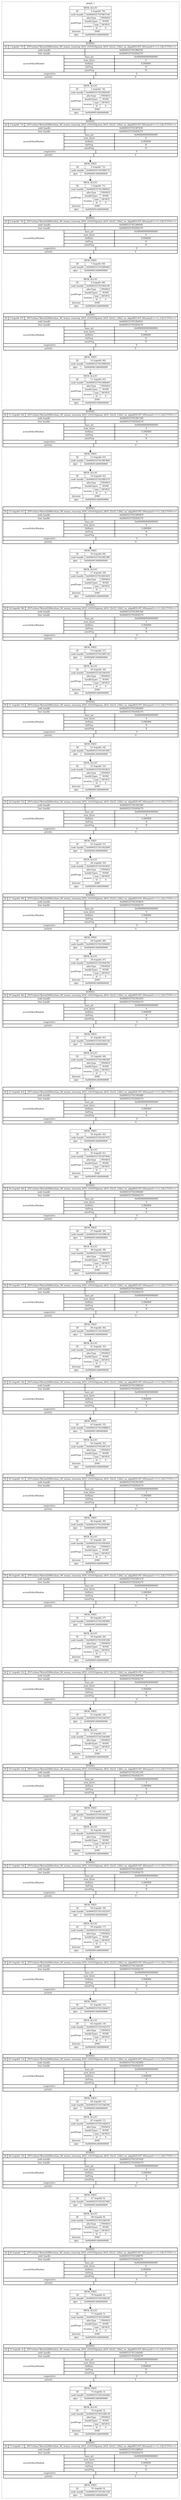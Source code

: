 digraph dot {
subgraph cluster_1 {
label="graph_1" graph[style="dashed"];
"graph_1_node_0"[style="solid" shape="record" label="{
MEM_ALLOC
| {{ID | node handle} | {0 (topoId: 76) | 0x000055575F9B7C00}}
| {{{poolProps | {allocType | handleTypes | {location | {type | id}}} | {PINNED | NONE | DEVICE | 0}}}}
| {{bytesize | dptr} | {2048 | 0x0000001A00000000}}
}"];

"graph_1_node_1"[style="bold" shape="record" label="{KERNEL
| {ID | 1 (topoId: 75) | _ZN7cutlass7Kernel2I68cutlass_80_wmma_tensorop_bf16_s161616gemm_bf16_32x32_128x2_nn_align8EEvNT_6ParamsE\<\<\<1,128,37376\>\>\>}
| {{node handle | func handle} | {0x0000555765386320 | 0x00005557650D4270}}
| {accessPolicyWindow | {base_ptr | num_bytes | hitRatio | hitProp | missProp} | {0x0000000000000000 | 0 | 0.000000 | N | N}}
| {cooperative | 0}
| {priority | 0}
}"];

"graph_1_node_2"[style="solid" shape="record" label="{
MEM_ALLOC
| {{ID | node handle} | {2 (topoId: 74) | 0x0000555765386DA0}}
| {{{poolProps | {allocType | handleTypes | {location | {type | id}}} | {PINNED | NONE | DEVICE | 0}}}}
| {{bytesize | dptr} | {2048 | 0x0000001A00000800}}
}"];

"graph_1_node_3"[style="bold" shape="record" label="{KERNEL
| {ID | 3 (topoId: 73) | _ZN7cutlass7Kernel2I68cutlass_80_wmma_tensorop_bf16_s161616gemm_bf16_32x32_128x2_nn_align8EEvNT_6ParamsE\<\<\<1,128,37376\>\>\>}
| {{node handle | func handle} | {0x0000555765387630 | 0x00005557650D4270}}
| {accessPolicyWindow | {base_ptr | num_bytes | hitRatio | hitProp | missProp} | {0x0000000000000000 | 0 | 0.000000 | N | N}}
| {cooperative | 0}
| {priority | 0}
}"];

"graph_1_node_4"[style="solid" shape="record" label="{
MEM_FREE
| {{ID | node handle} | {4 (topoId: 72) | 0x0000555765388170}}
| {{dptr} | {0x0000001A00000000}}
}"];

"graph_1_node_5"[style="solid" shape="record" label="{
MEM_ALLOC
| {{ID | node handle} | {5 (topoId: 71) | 0x0000555765388920}}
| {{{poolProps | {allocType | handleTypes | {location | {type | id}}} | {PINNED | NONE | DEVICE | 0}}}}
| {{bytesize | dptr} | {2048 | 0x0000001A00000000}}
}"];

"graph_1_node_6"[style="bold" shape="record" label="{KERNEL
| {ID | 6 (topoId: 70) | _ZN7cutlass7Kernel2I68cutlass_80_wmma_tensorop_bf16_s161616gemm_bf16_32x32_128x2_nn_align8EEvNT_6ParamsE\<\<\<1,128,37376\>\>\>}
| {{node handle | func handle} | {0x00005557653890A0 | 0x00005557650D4270}}
| {accessPolicyWindow | {base_ptr | num_bytes | hitRatio | hitProp | missProp} | {0x0000000000000000 | 0 | 0.000000 | N | N}}
| {cooperative | 0}
| {priority | 0}
}"];

"graph_1_node_7"[style="solid" shape="record" label="{
MEM_FREE
| {{ID | node handle} | {7 (topoId: 69) | 0x0000555765389A60}}
| {{dptr} | {0x0000001A00000800}}
}"];

"graph_1_node_8"[style="solid" shape="record" label="{
MEM_ALLOC
| {{ID | node handle} | {8 (topoId: 68) | 0x000055576538A190}}
| {{{poolProps | {allocType | handleTypes | {location | {type | id}}} | {PINNED | NONE | DEVICE | 0}}}}
| {{bytesize | dptr} | {2048 | 0x0000001A00000800}}
}"];

"graph_1_node_9"[style="bold" shape="record" label="{KERNEL
| {ID | 9 (topoId: 67) | _ZN7cutlass7Kernel2I68cutlass_80_wmma_tensorop_bf16_s161616gemm_bf16_32x32_128x2_nn_align8EEvNT_6ParamsE\<\<\<1,128,37376\>\>\>}
| {{node handle | func handle} | {0x000055576538A910 | 0x00005557650D4270}}
| {accessPolicyWindow | {base_ptr | num_bytes | hitRatio | hitProp | missProp} | {0x0000000000000000 | 0 | 0.000000 | N | N}}
| {cooperative | 0}
| {priority | 0}
}"];

"graph_1_node_10"[style="solid" shape="record" label="{
MEM_FREE
| {{ID | node handle} | {10 (topoId: 66) | 0x000055576538B2D0}}
| {{dptr} | {0x0000001A00000000}}
}"];

"graph_1_node_11"[style="solid" shape="record" label="{
MEM_ALLOC
| {{ID | node handle} | {11 (topoId: 65) | 0x000055576538BA00}}
| {{{poolProps | {allocType | handleTypes | {location | {type | id}}} | {PINNED | NONE | DEVICE | 0}}}}
| {{bytesize | dptr} | {2048 | 0x0000001A00000000}}
}"];

"graph_1_node_12"[style="bold" shape="record" label="{KERNEL
| {ID | 12 (topoId: 64) | _ZN7cutlass7Kernel2I68cutlass_80_wmma_tensorop_bf16_s161616gemm_bf16_32x32_128x2_nn_align8EEvNT_6ParamsE\<\<\<1,128,37376\>\>\>}
| {{node handle | func handle} | {0x000055576538C180 | 0x00005557650D4270}}
| {accessPolicyWindow | {base_ptr | num_bytes | hitRatio | hitProp | missProp} | {0x0000000000000000 | 0 | 0.000000 | N | N}}
| {cooperative | 0}
| {priority | 0}
}"];

"graph_1_node_13"[style="solid" shape="record" label="{
MEM_FREE
| {{ID | node handle} | {13 (topoId: 63) | 0x000055576538CB40}}
| {{dptr} | {0x0000001A00000800}}
}"];

"graph_1_node_14"[style="solid" shape="record" label="{
MEM_ALLOC
| {{ID | node handle} | {14 (topoId: 62) | 0x000055576538D270}}
| {{{poolProps | {allocType | handleTypes | {location | {type | id}}} | {PINNED | NONE | DEVICE | 0}}}}
| {{bytesize | dptr} | {2048 | 0x0000001A00000800}}
}"];

"graph_1_node_15"[style="bold" shape="record" label="{KERNEL
| {ID | 15 (topoId: 61) | _ZN7cutlass7Kernel2I68cutlass_80_wmma_tensorop_bf16_s161616gemm_bf16_32x32_128x2_nn_align8EEvNT_6ParamsE\<\<\<1,128,37376\>\>\>}
| {{node handle | func handle} | {0x000055576538D9F0 | 0x00005557650D4270}}
| {accessPolicyWindow | {base_ptr | num_bytes | hitRatio | hitProp | missProp} | {0x0000000000000000 | 0 | 0.000000 | N | N}}
| {cooperative | 0}
| {priority | 0}
}"];

"graph_1_node_16"[style="solid" shape="record" label="{
MEM_FREE
| {{ID | node handle} | {16 (topoId: 60) | 0x000055576538E3B0}}
| {{dptr} | {0x0000001A00000000}}
}"];

"graph_1_node_17"[style="solid" shape="record" label="{
MEM_ALLOC
| {{ID | node handle} | {17 (topoId: 59) | 0x000055576538EAE0}}
| {{{poolProps | {allocType | handleTypes | {location | {type | id}}} | {PINNED | NONE | DEVICE | 0}}}}
| {{bytesize | dptr} | {2048 | 0x0000001A00000000}}
}"];

"graph_1_node_18"[style="bold" shape="record" label="{KERNEL
| {ID | 18 (topoId: 58) | _ZN7cutlass7Kernel2I68cutlass_80_wmma_tensorop_bf16_s161616gemm_bf16_32x32_128x2_nn_align8EEvNT_6ParamsE\<\<\<1,128,37376\>\>\>}
| {{node handle | func handle} | {0x000055576538F260 | 0x00005557650D4270}}
| {accessPolicyWindow | {base_ptr | num_bytes | hitRatio | hitProp | missProp} | {0x0000000000000000 | 0 | 0.000000 | N | N}}
| {cooperative | 0}
| {priority | 0}
}"];

"graph_1_node_19"[style="solid" shape="record" label="{
MEM_FREE
| {{ID | node handle} | {19 (topoId: 57) | 0x000055576538FC20}}
| {{dptr} | {0x0000001A00000800}}
}"];

"graph_1_node_20"[style="solid" shape="record" label="{
MEM_ALLOC
| {{ID | node handle} | {20 (topoId: 56) | 0x0000555765390350}}
| {{{poolProps | {allocType | handleTypes | {location | {type | id}}} | {PINNED | NONE | DEVICE | 0}}}}
| {{bytesize | dptr} | {2048 | 0x0000001A00000800}}
}"];

"graph_1_node_21"[style="bold" shape="record" label="{KERNEL
| {ID | 21 (topoId: 55) | _ZN7cutlass7Kernel2I68cutlass_80_wmma_tensorop_bf16_s161616gemm_bf16_32x32_128x2_nn_align8EEvNT_6ParamsE\<\<\<1,128,37376\>\>\>}
| {{node handle | func handle} | {0x0000555765390AD0 | 0x00005557650D4270}}
| {accessPolicyWindow | {base_ptr | num_bytes | hitRatio | hitProp | missProp} | {0x0000000000000000 | 0 | 0.000000 | N | N}}
| {cooperative | 0}
| {priority | 0}
}"];

"graph_1_node_22"[style="solid" shape="record" label="{
MEM_FREE
| {{ID | node handle} | {22 (topoId: 54) | 0x0000555765391490}}
| {{dptr} | {0x0000001A00000000}}
}"];

"graph_1_node_23"[style="solid" shape="record" label="{
MEM_ALLOC
| {{ID | node handle} | {23 (topoId: 53) | 0x0000555765391BC0}}
| {{{poolProps | {allocType | handleTypes | {location | {type | id}}} | {PINNED | NONE | DEVICE | 0}}}}
| {{bytesize | dptr} | {2048 | 0x0000001A00000000}}
}"];

"graph_1_node_24"[style="bold" shape="record" label="{KERNEL
| {ID | 24 (topoId: 52) | _ZN7cutlass7Kernel2I68cutlass_80_wmma_tensorop_bf16_s161616gemm_bf16_32x32_128x2_nn_align8EEvNT_6ParamsE\<\<\<1,128,37376\>\>\>}
| {{node handle | func handle} | {0x0000555765392340 | 0x00005557650D4270}}
| {accessPolicyWindow | {base_ptr | num_bytes | hitRatio | hitProp | missProp} | {0x0000000000000000 | 0 | 0.000000 | N | N}}
| {cooperative | 0}
| {priority | 0}
}"];

"graph_1_node_25"[style="solid" shape="record" label="{
MEM_FREE
| {{ID | node handle} | {25 (topoId: 51) | 0x0000555765392D00}}
| {{dptr} | {0x0000001A00000800}}
}"];

"graph_1_node_26"[style="solid" shape="record" label="{
MEM_ALLOC
| {{ID | node handle} | {26 (topoId: 50) | 0x0000555765393430}}
| {{{poolProps | {allocType | handleTypes | {location | {type | id}}} | {PINNED | NONE | DEVICE | 0}}}}
| {{bytesize | dptr} | {2048 | 0x0000001A00000800}}
}"];

"graph_1_node_27"[style="bold" shape="record" label="{KERNEL
| {ID | 27 (topoId: 49) | _ZN7cutlass7Kernel2I68cutlass_80_wmma_tensorop_bf16_s161616gemm_bf16_32x32_128x2_nn_align8EEvNT_6ParamsE\<\<\<1,128,37376\>\>\>}
| {{node handle | func handle} | {0x0000555765393B10 | 0x00005557650D4270}}
| {accessPolicyWindow | {base_ptr | num_bytes | hitRatio | hitProp | missProp} | {0x0000000000000000 | 0 | 0.000000 | N | N}}
| {cooperative | 0}
| {priority | 0}
}"];

"graph_1_node_28"[style="solid" shape="record" label="{
MEM_FREE
| {{ID | node handle} | {28 (topoId: 48) | 0x00005557653944D0}}
| {{dptr} | {0x0000001A00000000}}
}"];

"graph_1_node_29"[style="solid" shape="record" label="{
MEM_ALLOC
| {{ID | node handle} | {29 (topoId: 47) | 0x0000555765394C00}}
| {{{poolProps | {allocType | handleTypes | {location | {type | id}}} | {PINNED | NONE | DEVICE | 0}}}}
| {{bytesize | dptr} | {2048 | 0x0000001A00000000}}
}"];

"graph_1_node_30"[style="bold" shape="record" label="{KERNEL
| {ID | 30 (topoId: 46) | _ZN7cutlass7Kernel2I68cutlass_80_wmma_tensorop_bf16_s161616gemm_bf16_32x32_128x2_nn_align8EEvNT_6ParamsE\<\<\<1,128,37376\>\>\>}
| {{node handle | func handle} | {0x00005557653952E0 | 0x00005557650D4270}}
| {accessPolicyWindow | {base_ptr | num_bytes | hitRatio | hitProp | missProp} | {0x0000000000000000 | 0 | 0.000000 | N | N}}
| {cooperative | 0}
| {priority | 0}
}"];

"graph_1_node_31"[style="solid" shape="record" label="{
MEM_FREE
| {{ID | node handle} | {31 (topoId: 45) | 0x0000555765395CA0}}
| {{dptr} | {0x0000001A00000800}}
}"];

"graph_1_node_32"[style="solid" shape="record" label="{
MEM_ALLOC
| {{ID | node handle} | {32 (topoId: 44) | 0x00005557653963D0}}
| {{{poolProps | {allocType | handleTypes | {location | {type | id}}} | {PINNED | NONE | DEVICE | 0}}}}
| {{bytesize | dptr} | {2048 | 0x0000001A00000800}}
}"];

"graph_1_node_33"[style="bold" shape="record" label="{KERNEL
| {ID | 33 (topoId: 43) | _ZN7cutlass7Kernel2I68cutlass_80_wmma_tensorop_bf16_s161616gemm_bf16_32x32_128x2_nn_align8EEvNT_6ParamsE\<\<\<1,128,37376\>\>\>}
| {{node handle | func handle} | {0x0000555765396AB0 | 0x00005557650D4270}}
| {accessPolicyWindow | {base_ptr | num_bytes | hitRatio | hitProp | missProp} | {0x0000000000000000 | 0 | 0.000000 | N | N}}
| {cooperative | 0}
| {priority | 0}
}"];

"graph_1_node_34"[style="solid" shape="record" label="{
MEM_FREE
| {{ID | node handle} | {34 (topoId: 42) | 0x0000555765397470}}
| {{dptr} | {0x0000001A00000000}}
}"];

"graph_1_node_35"[style="solid" shape="record" label="{
MEM_ALLOC
| {{ID | node handle} | {35 (topoId: 41) | 0x0000555765397BA0}}
| {{{poolProps | {allocType | handleTypes | {location | {type | id}}} | {PINNED | NONE | DEVICE | 0}}}}
| {{bytesize | dptr} | {2048 | 0x0000001A00000000}}
}"];

"graph_1_node_36"[style="bold" shape="record" label="{KERNEL
| {ID | 36 (topoId: 40) | _ZN7cutlass7Kernel2I68cutlass_80_wmma_tensorop_bf16_s161616gemm_bf16_32x32_128x2_nn_align8EEvNT_6ParamsE\<\<\<1,128,37376\>\>\>}
| {{node handle | func handle} | {0x0000555765398280 | 0x00005557650D4270}}
| {accessPolicyWindow | {base_ptr | num_bytes | hitRatio | hitProp | missProp} | {0x0000000000000000 | 0 | 0.000000 | N | N}}
| {cooperative | 0}
| {priority | 0}
}"];

"graph_1_node_37"[style="solid" shape="record" label="{
MEM_FREE
| {{ID | node handle} | {37 (topoId: 39) | 0x0000555765398C40}}
| {{dptr} | {0x0000001A00000800}}
}"];

"graph_1_node_38"[style="solid" shape="record" label="{
MEM_ALLOC
| {{ID | node handle} | {38 (topoId: 38) | 0x0000555765399370}}
| {{{poolProps | {allocType | handleTypes | {location | {type | id}}} | {PINNED | NONE | DEVICE | 0}}}}
| {{bytesize | dptr} | {2048 | 0x0000001A00000800}}
}"];

"graph_1_node_39"[style="bold" shape="record" label="{KERNEL
| {ID | 39 (topoId: 37) | _ZN7cutlass7Kernel2I68cutlass_80_wmma_tensorop_bf16_s161616gemm_bf16_32x32_128x2_nn_align8EEvNT_6ParamsE\<\<\<1,128,37376\>\>\>}
| {{node handle | func handle} | {0x0000555765399A50 | 0x00005557650D4270}}
| {accessPolicyWindow | {base_ptr | num_bytes | hitRatio | hitProp | missProp} | {0x0000000000000000 | 0 | 0.000000 | N | N}}
| {cooperative | 0}
| {priority | 0}
}"];

"graph_1_node_40"[style="solid" shape="record" label="{
MEM_FREE
| {{ID | node handle} | {40 (topoId: 36) | 0x000055576539A410}}
| {{dptr} | {0x0000001A00000000}}
}"];

"graph_1_node_41"[style="solid" shape="record" label="{
MEM_ALLOC
| {{ID | node handle} | {41 (topoId: 35) | 0x000055576539AB40}}
| {{{poolProps | {allocType | handleTypes | {location | {type | id}}} | {PINNED | NONE | DEVICE | 0}}}}
| {{bytesize | dptr} | {2048 | 0x0000001A00000000}}
}"];

"graph_1_node_42"[style="bold" shape="record" label="{KERNEL
| {ID | 42 (topoId: 34) | _ZN7cutlass7Kernel2I68cutlass_80_wmma_tensorop_bf16_s161616gemm_bf16_32x32_128x2_nn_align8EEvNT_6ParamsE\<\<\<1,128,37376\>\>\>}
| {{node handle | func handle} | {0x000055576539B220 | 0x00005557650D4270}}
| {accessPolicyWindow | {base_ptr | num_bytes | hitRatio | hitProp | missProp} | {0x0000000000000000 | 0 | 0.000000 | N | N}}
| {cooperative | 0}
| {priority | 0}
}"];

"graph_1_node_43"[style="solid" shape="record" label="{
MEM_FREE
| {{ID | node handle} | {43 (topoId: 33) | 0x000055576539BBE0}}
| {{dptr} | {0x0000001A00000800}}
}"];

"graph_1_node_44"[style="solid" shape="record" label="{
MEM_ALLOC
| {{ID | node handle} | {44 (topoId: 32) | 0x000055576539C310}}
| {{{poolProps | {allocType | handleTypes | {location | {type | id}}} | {PINNED | NONE | DEVICE | 0}}}}
| {{bytesize | dptr} | {2048 | 0x0000001A00000800}}
}"];

"graph_1_node_45"[style="bold" shape="record" label="{KERNEL
| {ID | 45 (topoId: 31) | _ZN7cutlass7Kernel2I68cutlass_80_wmma_tensorop_bf16_s161616gemm_bf16_32x32_128x2_nn_align8EEvNT_6ParamsE\<\<\<1,128,37376\>\>\>}
| {{node handle | func handle} | {0x000055576539C9F0 | 0x00005557650D4270}}
| {accessPolicyWindow | {base_ptr | num_bytes | hitRatio | hitProp | missProp} | {0x0000000000000000 | 0 | 0.000000 | N | N}}
| {cooperative | 0}
| {priority | 0}
}"];

"graph_1_node_46"[style="solid" shape="record" label="{
MEM_FREE
| {{ID | node handle} | {46 (topoId: 30) | 0x000055576539D3B0}}
| {{dptr} | {0x0000001A00000000}}
}"];

"graph_1_node_47"[style="solid" shape="record" label="{
MEM_ALLOC
| {{ID | node handle} | {47 (topoId: 29) | 0x000055576539DAE0}}
| {{{poolProps | {allocType | handleTypes | {location | {type | id}}} | {PINNED | NONE | DEVICE | 0}}}}
| {{bytesize | dptr} | {2048 | 0x0000001A00000000}}
}"];

"graph_1_node_48"[style="bold" shape="record" label="{KERNEL
| {ID | 48 (topoId: 28) | _ZN7cutlass7Kernel2I68cutlass_80_wmma_tensorop_bf16_s161616gemm_bf16_32x32_128x2_nn_align8EEvNT_6ParamsE\<\<\<1,128,37376\>\>\>}
| {{node handle | func handle} | {0x000055576539E1C0 | 0x00005557650D4270}}
| {accessPolicyWindow | {base_ptr | num_bytes | hitRatio | hitProp | missProp} | {0x0000000000000000 | 0 | 0.000000 | N | N}}
| {cooperative | 0}
| {priority | 0}
}"];

"graph_1_node_49"[style="solid" shape="record" label="{
MEM_FREE
| {{ID | node handle} | {49 (topoId: 27) | 0x000055576539EB80}}
| {{dptr} | {0x0000001A00000800}}
}"];

"graph_1_node_50"[style="solid" shape="record" label="{
MEM_ALLOC
| {{ID | node handle} | {50 (topoId: 26) | 0x000055576539F2B0}}
| {{{poolProps | {allocType | handleTypes | {location | {type | id}}} | {PINNED | NONE | DEVICE | 0}}}}
| {{bytesize | dptr} | {2048 | 0x0000001A00000800}}
}"];

"graph_1_node_51"[style="bold" shape="record" label="{KERNEL
| {ID | 51 (topoId: 25) | _ZN7cutlass7Kernel2I68cutlass_80_wmma_tensorop_bf16_s161616gemm_bf16_32x32_128x2_nn_align8EEvNT_6ParamsE\<\<\<1,128,37376\>\>\>}
| {{node handle | func handle} | {0x000055576539F990 | 0x00005557650D4270}}
| {accessPolicyWindow | {base_ptr | num_bytes | hitRatio | hitProp | missProp} | {0x0000000000000000 | 0 | 0.000000 | N | N}}
| {cooperative | 0}
| {priority | 0}
}"];

"graph_1_node_52"[style="solid" shape="record" label="{
MEM_FREE
| {{ID | node handle} | {52 (topoId: 24) | 0x00005557653A0350}}
| {{dptr} | {0x0000001A00000000}}
}"];

"graph_1_node_53"[style="solid" shape="record" label="{
MEM_ALLOC
| {{ID | node handle} | {53 (topoId: 23) | 0x00005557653A0A80}}
| {{{poolProps | {allocType | handleTypes | {location | {type | id}}} | {PINNED | NONE | DEVICE | 0}}}}
| {{bytesize | dptr} | {2048 | 0x0000001A00000000}}
}"];

"graph_1_node_54"[style="bold" shape="record" label="{KERNEL
| {ID | 54 (topoId: 22) | _ZN7cutlass7Kernel2I68cutlass_80_wmma_tensorop_bf16_s161616gemm_bf16_32x32_128x2_nn_align8EEvNT_6ParamsE\<\<\<1,128,37376\>\>\>}
| {{node handle | func handle} | {0x00005557653A1160 | 0x00005557650D4270}}
| {accessPolicyWindow | {base_ptr | num_bytes | hitRatio | hitProp | missProp} | {0x0000000000000000 | 0 | 0.000000 | N | N}}
| {cooperative | 0}
| {priority | 0}
}"];

"graph_1_node_55"[style="solid" shape="record" label="{
MEM_FREE
| {{ID | node handle} | {55 (topoId: 21) | 0x00005557653A1B20}}
| {{dptr} | {0x0000001A00000800}}
}"];

"graph_1_node_56"[style="solid" shape="record" label="{
MEM_ALLOC
| {{ID | node handle} | {56 (topoId: 20) | 0x00005557653A2250}}
| {{{poolProps | {allocType | handleTypes | {location | {type | id}}} | {PINNED | NONE | DEVICE | 0}}}}
| {{bytesize | dptr} | {2048 | 0x0000001A00000800}}
}"];

"graph_1_node_57"[style="bold" shape="record" label="{KERNEL
| {ID | 57 (topoId: 19) | _ZN7cutlass7Kernel2I68cutlass_80_wmma_tensorop_bf16_s161616gemm_bf16_32x32_128x2_nn_align8EEvNT_6ParamsE\<\<\<1,128,37376\>\>\>}
| {{node handle | func handle} | {0x00005557653A2930 | 0x00005557650D4270}}
| {accessPolicyWindow | {base_ptr | num_bytes | hitRatio | hitProp | missProp} | {0x0000000000000000 | 0 | 0.000000 | N | N}}
| {cooperative | 0}
| {priority | 0}
}"];

"graph_1_node_58"[style="solid" shape="record" label="{
MEM_FREE
| {{ID | node handle} | {58 (topoId: 18) | 0x00005557653A32F0}}
| {{dptr} | {0x0000001A00000000}}
}"];

"graph_1_node_59"[style="solid" shape="record" label="{
MEM_ALLOC
| {{ID | node handle} | {59 (topoId: 17) | 0x00005557653A3A20}}
| {{{poolProps | {allocType | handleTypes | {location | {type | id}}} | {PINNED | NONE | DEVICE | 0}}}}
| {{bytesize | dptr} | {2048 | 0x0000001A00000000}}
}"];

"graph_1_node_60"[style="bold" shape="record" label="{KERNEL
| {ID | 60 (topoId: 16) | _ZN7cutlass7Kernel2I68cutlass_80_wmma_tensorop_bf16_s161616gemm_bf16_32x32_128x2_nn_align8EEvNT_6ParamsE\<\<\<1,128,37376\>\>\>}
| {{node handle | func handle} | {0x00005557653A4100 | 0x00005557650D4270}}
| {accessPolicyWindow | {base_ptr | num_bytes | hitRatio | hitProp | missProp} | {0x0000000000000000 | 0 | 0.000000 | N | N}}
| {cooperative | 0}
| {priority | 0}
}"];

"graph_1_node_61"[style="solid" shape="record" label="{
MEM_FREE
| {{ID | node handle} | {61 (topoId: 15) | 0x00005557653A4AC0}}
| {{dptr} | {0x0000001A00000800}}
}"];

"graph_1_node_62"[style="solid" shape="record" label="{
MEM_ALLOC
| {{ID | node handle} | {62 (topoId: 14) | 0x00005557653A51F0}}
| {{{poolProps | {allocType | handleTypes | {location | {type | id}}} | {PINNED | NONE | DEVICE | 0}}}}
| {{bytesize | dptr} | {2048 | 0x0000001A00000800}}
}"];

"graph_1_node_63"[style="bold" shape="record" label="{KERNEL
| {ID | 63 (topoId: 13) | _ZN7cutlass7Kernel2I68cutlass_80_wmma_tensorop_bf16_s161616gemm_bf16_32x32_128x2_nn_align8EEvNT_6ParamsE\<\<\<1,128,37376\>\>\>}
| {{node handle | func handle} | {0x00005557653A58D0 | 0x00005557650D4270}}
| {accessPolicyWindow | {base_ptr | num_bytes | hitRatio | hitProp | missProp} | {0x0000000000000000 | 0 | 0.000000 | N | N}}
| {cooperative | 0}
| {priority | 0}
}"];

"graph_1_node_64"[style="solid" shape="record" label="{
MEM_FREE
| {{ID | node handle} | {64 (topoId: 12) | 0x00005557653A6290}}
| {{dptr} | {0x0000001A00000000}}
}"];

"graph_1_node_65"[style="solid" shape="record" label="{
MEM_ALLOC
| {{ID | node handle} | {65 (topoId: 11) | 0x00005557653A69C0}}
| {{{poolProps | {allocType | handleTypes | {location | {type | id}}} | {PINNED | NONE | DEVICE | 0}}}}
| {{bytesize | dptr} | {2048 | 0x0000001A00000000}}
}"];

"graph_1_node_66"[style="bold" shape="record" label="{KERNEL
| {ID | 66 (topoId: 10) | _ZN7cutlass7Kernel2I68cutlass_80_wmma_tensorop_bf16_s161616gemm_bf16_32x32_128x2_nn_align8EEvNT_6ParamsE\<\<\<1,128,37376\>\>\>}
| {{node handle | func handle} | {0x00005557653A70A0 | 0x00005557650D4270}}
| {accessPolicyWindow | {base_ptr | num_bytes | hitRatio | hitProp | missProp} | {0x0000000000000000 | 0 | 0.000000 | N | N}}
| {cooperative | 0}
| {priority | 0}
}"];

"graph_1_node_67"[style="solid" shape="record" label="{
MEM_FREE
| {{ID | node handle} | {67 (topoId: 9) | 0x00005557653A7A60}}
| {{dptr} | {0x0000001A00000800}}
}"];

"graph_1_node_68"[style="solid" shape="record" label="{
MEM_ALLOC
| {{ID | node handle} | {68 (topoId: 8) | 0x00005557653A8190}}
| {{{poolProps | {allocType | handleTypes | {location | {type | id}}} | {PINNED | NONE | DEVICE | 0}}}}
| {{bytesize | dptr} | {2048 | 0x0000001A00000800}}
}"];

"graph_1_node_69"[style="bold" shape="record" label="{KERNEL
| {ID | 69 (topoId: 7) | _ZN7cutlass7Kernel2I68cutlass_80_wmma_tensorop_bf16_s161616gemm_bf16_32x32_128x2_nn_align8EEvNT_6ParamsE\<\<\<1,128,37376\>\>\>}
| {{node handle | func handle} | {0x00005557653A8870 | 0x00005557650D4270}}
| {accessPolicyWindow | {base_ptr | num_bytes | hitRatio | hitProp | missProp} | {0x0000000000000000 | 0 | 0.000000 | N | N}}
| {cooperative | 0}
| {priority | 0}
}"];

"graph_1_node_70"[style="solid" shape="record" label="{
MEM_FREE
| {{ID | node handle} | {70 (topoId: 6) | 0x00005557653A9230}}
| {{dptr} | {0x0000001A00000000}}
}"];

"graph_1_node_71"[style="solid" shape="record" label="{
MEM_ALLOC
| {{ID | node handle} | {71 (topoId: 5) | 0x00005557653A9960}}
| {{{poolProps | {allocType | handleTypes | {location | {type | id}}} | {PINNED | NONE | DEVICE | 0}}}}
| {{bytesize | dptr} | {2048 | 0x0000001A00000000}}
}"];

"graph_1_node_72"[style="bold" shape="record" label="{KERNEL
| {ID | 72 (topoId: 4) | _ZN7cutlass7Kernel2I68cutlass_80_wmma_tensorop_bf16_s161616gemm_bf16_32x32_128x2_nn_align8EEvNT_6ParamsE\<\<\<1,128,37376\>\>\>}
| {{node handle | func handle} | {0x00005557653AA040 | 0x00005557650D4270}}
| {accessPolicyWindow | {base_ptr | num_bytes | hitRatio | hitProp | missProp} | {0x0000000000000000 | 0 | 0.000000 | N | N}}
| {cooperative | 0}
| {priority | 0}
}"];

"graph_1_node_73"[style="solid" shape="record" label="{
MEM_FREE
| {{ID | node handle} | {73 (topoId: 3) | 0x00005557653AAA00}}
| {{dptr} | {0x0000001A00000800}}
}"];

"graph_1_node_74"[style="solid" shape="record" label="{
MEM_ALLOC
| {{ID | node handle} | {74 (topoId: 2) | 0x00005557653AB130}}
| {{{poolProps | {allocType | handleTypes | {location | {type | id}}} | {PINNED | NONE | DEVICE | 0}}}}
| {{bytesize | dptr} | {2048 | 0x0000001A00000800}}
}"];

"graph_1_node_75"[style="bold" shape="record" label="{KERNEL
| {ID | 75 (topoId: 1) | _ZN7cutlass7Kernel2I68cutlass_80_wmma_tensorop_bf16_s161616gemm_bf16_32x32_128x2_nn_align8EEvNT_6ParamsE\<\<\<1,128,37376\>\>\>}
| {{node handle | func handle} | {0x00005557653AB810 | 0x00005557650D4270}}
| {accessPolicyWindow | {base_ptr | num_bytes | hitRatio | hitProp | missProp} | {0x0000000000000000 | 0 | 0.000000 | N | N}}
| {cooperative | 0}
| {priority | 0}
}"];

"graph_1_node_76"[style="solid" shape="record" label="{
MEM_FREE
| {{ID | node handle} | {76 (topoId: 0) | 0x00005557653AC1D0}}
| {{dptr} | {0x0000001A00000000}}
}"];

"graph_1_node_0" -> "graph_1_node_1" [headlabel=0];
"graph_1_node_1" -> "graph_1_node_2" [headlabel=0];
"graph_1_node_2" -> "graph_1_node_3" [headlabel=0];
"graph_1_node_3" -> "graph_1_node_4" [headlabel=0];
"graph_1_node_4" -> "graph_1_node_5" [headlabel=0];
"graph_1_node_5" -> "graph_1_node_6" [headlabel=0];
"graph_1_node_6" -> "graph_1_node_7" [headlabel=0];
"graph_1_node_7" -> "graph_1_node_8" [headlabel=0];
"graph_1_node_8" -> "graph_1_node_9" [headlabel=0];
"graph_1_node_9" -> "graph_1_node_10" [headlabel=0];
"graph_1_node_10" -> "graph_1_node_11" [headlabel=0];
"graph_1_node_11" -> "graph_1_node_12" [headlabel=0];
"graph_1_node_12" -> "graph_1_node_13" [headlabel=0];
"graph_1_node_13" -> "graph_1_node_14" [headlabel=0];
"graph_1_node_14" -> "graph_1_node_15" [headlabel=0];
"graph_1_node_15" -> "graph_1_node_16" [headlabel=0];
"graph_1_node_16" -> "graph_1_node_17" [headlabel=0];
"graph_1_node_17" -> "graph_1_node_18" [headlabel=0];
"graph_1_node_18" -> "graph_1_node_19" [headlabel=0];
"graph_1_node_19" -> "graph_1_node_20" [headlabel=0];
"graph_1_node_20" -> "graph_1_node_21" [headlabel=0];
"graph_1_node_21" -> "graph_1_node_22" [headlabel=0];
"graph_1_node_22" -> "graph_1_node_23" [headlabel=0];
"graph_1_node_23" -> "graph_1_node_24" [headlabel=0];
"graph_1_node_24" -> "graph_1_node_25" [headlabel=0];
"graph_1_node_25" -> "graph_1_node_26" [headlabel=0];
"graph_1_node_26" -> "graph_1_node_27" [headlabel=0];
"graph_1_node_27" -> "graph_1_node_28" [headlabel=0];
"graph_1_node_28" -> "graph_1_node_29" [headlabel=0];
"graph_1_node_29" -> "graph_1_node_30" [headlabel=0];
"graph_1_node_30" -> "graph_1_node_31" [headlabel=0];
"graph_1_node_31" -> "graph_1_node_32" [headlabel=0];
"graph_1_node_32" -> "graph_1_node_33" [headlabel=0];
"graph_1_node_33" -> "graph_1_node_34" [headlabel=0];
"graph_1_node_34" -> "graph_1_node_35" [headlabel=0];
"graph_1_node_35" -> "graph_1_node_36" [headlabel=0];
"graph_1_node_36" -> "graph_1_node_37" [headlabel=0];
"graph_1_node_37" -> "graph_1_node_38" [headlabel=0];
"graph_1_node_38" -> "graph_1_node_39" [headlabel=0];
"graph_1_node_39" -> "graph_1_node_40" [headlabel=0];
"graph_1_node_40" -> "graph_1_node_41" [headlabel=0];
"graph_1_node_41" -> "graph_1_node_42" [headlabel=0];
"graph_1_node_42" -> "graph_1_node_43" [headlabel=0];
"graph_1_node_43" -> "graph_1_node_44" [headlabel=0];
"graph_1_node_44" -> "graph_1_node_45" [headlabel=0];
"graph_1_node_45" -> "graph_1_node_46" [headlabel=0];
"graph_1_node_46" -> "graph_1_node_47" [headlabel=0];
"graph_1_node_47" -> "graph_1_node_48" [headlabel=0];
"graph_1_node_48" -> "graph_1_node_49" [headlabel=0];
"graph_1_node_49" -> "graph_1_node_50" [headlabel=0];
"graph_1_node_50" -> "graph_1_node_51" [headlabel=0];
"graph_1_node_51" -> "graph_1_node_52" [headlabel=0];
"graph_1_node_52" -> "graph_1_node_53" [headlabel=0];
"graph_1_node_53" -> "graph_1_node_54" [headlabel=0];
"graph_1_node_54" -> "graph_1_node_55" [headlabel=0];
"graph_1_node_55" -> "graph_1_node_56" [headlabel=0];
"graph_1_node_56" -> "graph_1_node_57" [headlabel=0];
"graph_1_node_57" -> "graph_1_node_58" [headlabel=0];
"graph_1_node_58" -> "graph_1_node_59" [headlabel=0];
"graph_1_node_59" -> "graph_1_node_60" [headlabel=0];
"graph_1_node_60" -> "graph_1_node_61" [headlabel=0];
"graph_1_node_61" -> "graph_1_node_62" [headlabel=0];
"graph_1_node_62" -> "graph_1_node_63" [headlabel=0];
"graph_1_node_63" -> "graph_1_node_64" [headlabel=0];
"graph_1_node_64" -> "graph_1_node_65" [headlabel=0];
"graph_1_node_65" -> "graph_1_node_66" [headlabel=0];
"graph_1_node_66" -> "graph_1_node_67" [headlabel=0];
"graph_1_node_67" -> "graph_1_node_68" [headlabel=0];
"graph_1_node_68" -> "graph_1_node_69" [headlabel=0];
"graph_1_node_69" -> "graph_1_node_70" [headlabel=0];
"graph_1_node_70" -> "graph_1_node_71" [headlabel=0];
"graph_1_node_71" -> "graph_1_node_72" [headlabel=0];
"graph_1_node_72" -> "graph_1_node_73" [headlabel=0];
"graph_1_node_73" -> "graph_1_node_74" [headlabel=0];
"graph_1_node_74" -> "graph_1_node_75" [headlabel=0];
"graph_1_node_75" -> "graph_1_node_76" [headlabel=0];
}
}
